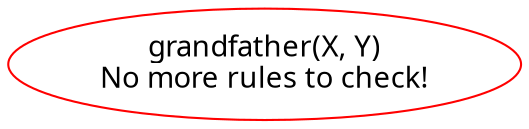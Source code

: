 digraph VIPER_visualization_root {
    node [fontname = "Fira Mono"];

    root [label = <grandfather(X, Y)<br />No more rules to check!>, color = red];
}
